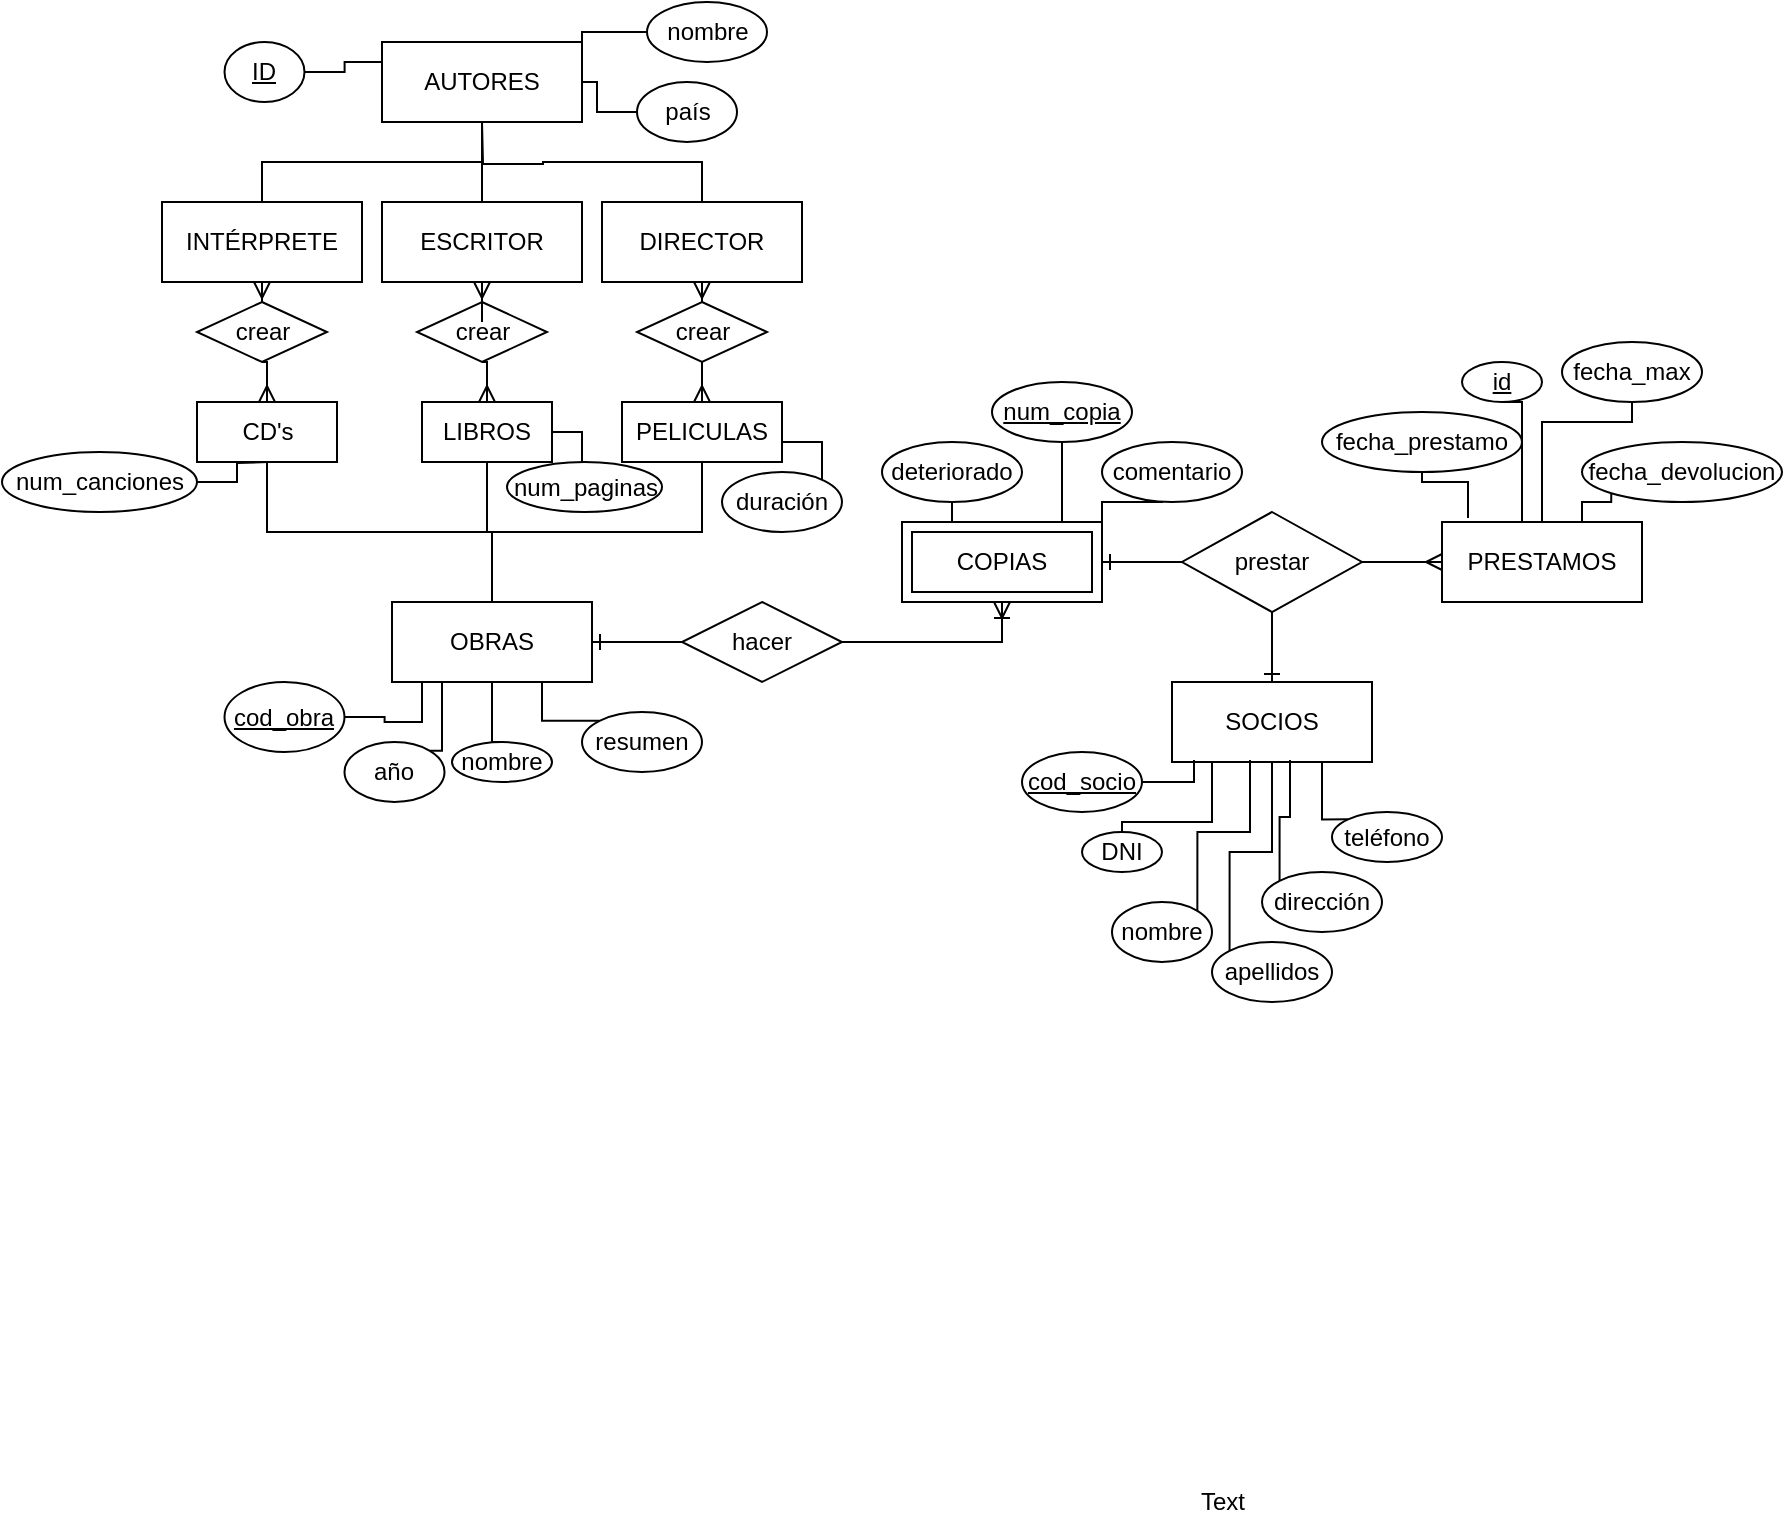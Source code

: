 <mxfile version="14.3.2" type="github">
  <diagram id="R2lEEEUBdFMjLlhIrx00" name="Page-1">
    <mxGraphModel dx="1952" dy="582" grid="1" gridSize="10" guides="1" tooltips="1" connect="1" arrows="1" fold="1" page="1" pageScale="1" pageWidth="850" pageHeight="1100" math="0" shadow="0" extFonts="Permanent Marker^https://fonts.googleapis.com/css?family=Permanent+Marker">
      <root>
        <mxCell id="0" />
        <mxCell id="1" parent="0" />
        <mxCell id="C-vyLk0tnHw3VtMMgP7b-1" value="" style="edgeStyle=entityRelationEdgeStyle;endArrow=ERmany;startArrow=none;endFill=0;startFill=0;rounded=0;" parent="1" source="VnSQdyTV14uaLhzkakWN-29" target="xiQ97uNpSnIvWhDSAz-k-2" edge="1">
          <mxGeometry width="100" height="100" relative="1" as="geometry">
            <mxPoint x="780" y="310" as="sourcePoint" />
            <mxPoint x="810" y="310" as="targetPoint" />
          </mxGeometry>
        </mxCell>
        <mxCell id="VnSQdyTV14uaLhzkakWN-25" value="" style="edgeStyle=entityRelationEdgeStyle;endArrow=none;startArrow=ERone;endFill=0;startFill=0;rounded=0;exitX=1;exitY=0.5;exitDx=0;exitDy=0;" parent="1" source="xiQ97uNpSnIvWhDSAz-k-18" target="VnSQdyTV14uaLhzkakWN-29" edge="1">
          <mxGeometry width="100" height="100" relative="1" as="geometry">
            <mxPoint x="610" y="310" as="sourcePoint" />
            <mxPoint x="660" y="310" as="targetPoint" />
          </mxGeometry>
        </mxCell>
        <mxCell id="VnSQdyTV14uaLhzkakWN-29" value="prestar" style="shape=rhombus;perimeter=rhombusPerimeter;whiteSpace=wrap;html=1;align=center;" parent="1" vertex="1">
          <mxGeometry x="570" y="275" width="90" height="50" as="geometry" />
        </mxCell>
        <mxCell id="xiQ97uNpSnIvWhDSAz-k-65" value="" style="edgeStyle=orthogonalEdgeStyle;rounded=0;orthogonalLoop=1;jettySize=auto;html=1;startArrow=none;startFill=0;endArrow=none;endFill=0;strokeColor=#000000;exitX=0.13;exitY=-0.05;exitDx=0;exitDy=0;exitPerimeter=0;" parent="1" source="xiQ97uNpSnIvWhDSAz-k-2" target="xiQ97uNpSnIvWhDSAz-k-64" edge="1">
          <mxGeometry relative="1" as="geometry" />
        </mxCell>
        <mxCell id="xiQ97uNpSnIvWhDSAz-k-70" style="edgeStyle=orthogonalEdgeStyle;rounded=0;orthogonalLoop=1;jettySize=auto;html=1;exitX=0.25;exitY=0;exitDx=0;exitDy=0;entryX=0.5;entryY=1;entryDx=0;entryDy=0;startArrow=none;startFill=0;endArrow=none;endFill=0;strokeColor=#000000;" parent="1" source="xiQ97uNpSnIvWhDSAz-k-2" target="xiQ97uNpSnIvWhDSAz-k-67" edge="1">
          <mxGeometry relative="1" as="geometry">
            <Array as="points">
              <mxPoint x="740" y="280" />
              <mxPoint x="740" y="220" />
            </Array>
          </mxGeometry>
        </mxCell>
        <mxCell id="xiQ97uNpSnIvWhDSAz-k-2" value="PRESTAMOS" style="whiteSpace=wrap;html=1;align=center;" parent="1" vertex="1">
          <mxGeometry x="700" y="280" width="100" height="40" as="geometry" />
        </mxCell>
        <mxCell id="RQ4P_Y4M47uosacc_4Vz-41" style="edgeStyle=orthogonalEdgeStyle;rounded=0;orthogonalLoop=1;jettySize=auto;html=1;entryX=0.5;entryY=1;entryDx=0;entryDy=0;startArrow=ERone;startFill=0;endArrow=none;endFill=0;" edge="1" parent="1" source="xiQ97uNpSnIvWhDSAz-k-4" target="VnSQdyTV14uaLhzkakWN-29">
          <mxGeometry relative="1" as="geometry" />
        </mxCell>
        <mxCell id="xiQ97uNpSnIvWhDSAz-k-4" value="SOCIOS" style="whiteSpace=wrap;html=1;align=center;" parent="1" vertex="1">
          <mxGeometry x="565" y="360" width="100" height="40" as="geometry" />
        </mxCell>
        <mxCell id="xiQ97uNpSnIvWhDSAz-k-6" value="Text" style="text;html=1;align=center;verticalAlign=middle;resizable=0;points=[];autosize=1;" parent="1" vertex="1">
          <mxGeometry x="570" y="760" width="40" height="20" as="geometry" />
        </mxCell>
        <mxCell id="xiQ97uNpSnIvWhDSAz-k-27" value="" style="edgeStyle=orthogonalEdgeStyle;rounded=0;orthogonalLoop=1;jettySize=auto;html=1;startArrow=none;startFill=0;endArrow=ERone;endFill=0;strokeColor=#000000;" parent="1" source="VnSQdyTV14uaLhzkakWN-69" target="xiQ97uNpSnIvWhDSAz-k-28" edge="1">
          <mxGeometry relative="1" as="geometry">
            <mxPoint x="270" y="300" as="targetPoint" />
          </mxGeometry>
        </mxCell>
        <mxCell id="xiQ97uNpSnIvWhDSAz-k-58" value="" style="edgeStyle=orthogonalEdgeStyle;rounded=0;orthogonalLoop=1;jettySize=auto;html=1;startArrow=none;startFill=0;endArrow=none;endFill=0;strokeColor=#000000;exitX=0.25;exitY=0;exitDx=0;exitDy=0;" parent="1" source="xiQ97uNpSnIvWhDSAz-k-18" target="xiQ97uNpSnIvWhDSAz-k-57" edge="1">
          <mxGeometry relative="1" as="geometry" />
        </mxCell>
        <mxCell id="xiQ97uNpSnIvWhDSAz-k-60" value="" style="edgeStyle=orthogonalEdgeStyle;rounded=0;orthogonalLoop=1;jettySize=auto;html=1;startArrow=none;startFill=0;endArrow=none;endFill=0;strokeColor=#000000;entryX=0.5;entryY=1;entryDx=0;entryDy=0;" parent="1" source="xiQ97uNpSnIvWhDSAz-k-18" target="xiQ97uNpSnIvWhDSAz-k-61" edge="1">
          <mxGeometry relative="1" as="geometry">
            <mxPoint x="490" y="240" as="targetPoint" />
            <Array as="points">
              <mxPoint x="510" y="270" />
              <mxPoint x="510" y="270" />
            </Array>
          </mxGeometry>
        </mxCell>
        <mxCell id="xiQ97uNpSnIvWhDSAz-k-63" style="edgeStyle=orthogonalEdgeStyle;rounded=0;orthogonalLoop=1;jettySize=auto;html=1;exitX=1;exitY=0;exitDx=0;exitDy=0;entryX=0.5;entryY=1;entryDx=0;entryDy=0;startArrow=none;startFill=0;endArrow=none;endFill=0;strokeColor=#000000;" parent="1" source="xiQ97uNpSnIvWhDSAz-k-18" target="xiQ97uNpSnIvWhDSAz-k-62" edge="1">
          <mxGeometry relative="1" as="geometry">
            <Array as="points">
              <mxPoint x="530" y="270" />
              <mxPoint x="560" y="270" />
              <mxPoint x="560" y="255" />
            </Array>
          </mxGeometry>
        </mxCell>
        <mxCell id="xiQ97uNpSnIvWhDSAz-k-18" value="COPIAS" style="shape=ext;margin=3;double=1;whiteSpace=wrap;html=1;align=center;" parent="1" vertex="1">
          <mxGeometry x="430" y="280" width="100" height="40" as="geometry" />
        </mxCell>
        <mxCell id="xiQ97uNpSnIvWhDSAz-k-28" value="OBRAS" style="whiteSpace=wrap;html=1;align=center;" parent="1" vertex="1">
          <mxGeometry x="175" y="320" width="100" height="40" as="geometry" />
        </mxCell>
        <mxCell id="RQ4P_Y4M47uosacc_4Vz-31" style="edgeStyle=orthogonalEdgeStyle;rounded=0;orthogonalLoop=1;jettySize=auto;html=1;exitX=0.5;exitY=1;exitDx=0;exitDy=0;endArrow=none;endFill=0;" edge="1" parent="1" source="xiQ97uNpSnIvWhDSAz-k-29" target="xiQ97uNpSnIvWhDSAz-k-28">
          <mxGeometry relative="1" as="geometry" />
        </mxCell>
        <mxCell id="xiQ97uNpSnIvWhDSAz-k-29" value="CD&#39;s" style="whiteSpace=wrap;html=1;align=center;" parent="1" vertex="1">
          <mxGeometry x="77.5" y="220" width="70" height="30" as="geometry" />
        </mxCell>
        <mxCell id="xiQ97uNpSnIvWhDSAz-k-54" value="" style="edgeStyle=orthogonalEdgeStyle;rounded=0;orthogonalLoop=1;jettySize=auto;html=1;startArrow=none;startFill=0;endArrow=none;endFill=0;strokeColor=#000000;exitX=1;exitY=0.5;exitDx=0;exitDy=0;" parent="1" source="xiQ97uNpSnIvWhDSAz-k-31" target="xiQ97uNpSnIvWhDSAz-k-53" edge="1">
          <mxGeometry relative="1" as="geometry">
            <Array as="points">
              <mxPoint x="270" y="235" />
              <mxPoint x="270" y="260" />
              <mxPoint x="305" y="260" />
            </Array>
          </mxGeometry>
        </mxCell>
        <mxCell id="RQ4P_Y4M47uosacc_4Vz-32" style="edgeStyle=orthogonalEdgeStyle;rounded=0;orthogonalLoop=1;jettySize=auto;html=1;exitX=1;exitY=0;exitDx=0;exitDy=0;entryX=0;entryY=1;entryDx=0;entryDy=0;endArrow=none;endFill=0;" edge="1" parent="1" source="xiQ97uNpSnIvWhDSAz-k-37" target="xiQ97uNpSnIvWhDSAz-k-55">
          <mxGeometry relative="1" as="geometry">
            <Array as="points">
              <mxPoint x="370" y="240" />
              <mxPoint x="390" y="240" />
              <mxPoint x="390" y="270" />
              <mxPoint x="349" y="270" />
            </Array>
          </mxGeometry>
        </mxCell>
        <mxCell id="RQ4P_Y4M47uosacc_4Vz-35" style="edgeStyle=orthogonalEdgeStyle;rounded=0;orthogonalLoop=1;jettySize=auto;html=1;exitX=0.5;exitY=1;exitDx=0;exitDy=0;entryX=0.5;entryY=0;entryDx=0;entryDy=0;endArrow=none;endFill=0;" edge="1" parent="1" source="xiQ97uNpSnIvWhDSAz-k-37" target="xiQ97uNpSnIvWhDSAz-k-28">
          <mxGeometry relative="1" as="geometry" />
        </mxCell>
        <mxCell id="xiQ97uNpSnIvWhDSAz-k-37" value="PELICULAS" style="whiteSpace=wrap;html=1;align=center;" parent="1" vertex="1">
          <mxGeometry x="290" y="220" width="80" height="30" as="geometry" />
        </mxCell>
        <mxCell id="VnSQdyTV14uaLhzkakWN-69" value="hacer" style="shape=rhombus;perimeter=rhombusPerimeter;whiteSpace=wrap;html=1;align=center;" parent="1" vertex="1">
          <mxGeometry x="320" y="320" width="80" height="40" as="geometry" />
        </mxCell>
        <mxCell id="xiQ97uNpSnIvWhDSAz-k-38" value="" style="edgeStyle=orthogonalEdgeStyle;rounded=0;orthogonalLoop=1;jettySize=auto;html=1;startArrow=ERoneToMany;startFill=0;endArrow=none;endFill=0;strokeColor=#000000;" parent="1" source="xiQ97uNpSnIvWhDSAz-k-18" target="VnSQdyTV14uaLhzkakWN-69" edge="1">
          <mxGeometry relative="1" as="geometry">
            <mxPoint x="460" y="305" as="sourcePoint" />
            <mxPoint x="270" y="300" as="targetPoint" />
            <Array as="points">
              <mxPoint x="480" y="340" />
            </Array>
          </mxGeometry>
        </mxCell>
        <mxCell id="xiQ97uNpSnIvWhDSAz-k-40" value="AUTORES" style="whiteSpace=wrap;html=1;align=center;" parent="1" vertex="1">
          <mxGeometry x="170" y="40" width="100" height="40" as="geometry" />
        </mxCell>
        <mxCell id="xiQ97uNpSnIvWhDSAz-k-42" value="crear" style="shape=rhombus;perimeter=rhombusPerimeter;whiteSpace=wrap;html=1;align=center;" parent="1" vertex="1">
          <mxGeometry x="187.5" y="170" width="65" height="30" as="geometry" />
        </mxCell>
        <mxCell id="xiQ97uNpSnIvWhDSAz-k-43" value="" style="edgeStyle=orthogonalEdgeStyle;rounded=0;orthogonalLoop=1;jettySize=auto;html=1;startArrow=ERmany;startFill=0;endArrow=none;endFill=0;strokeColor=#000000;" parent="1" source="xiQ97uNpSnIvWhDSAz-k-31" target="xiQ97uNpSnIvWhDSAz-k-42" edge="1">
          <mxGeometry relative="1" as="geometry">
            <mxPoint x="220" y="280" as="sourcePoint" />
            <mxPoint x="220" y="200" as="targetPoint" />
          </mxGeometry>
        </mxCell>
        <mxCell id="RQ4P_Y4M47uosacc_4Vz-30" style="edgeStyle=orthogonalEdgeStyle;rounded=0;orthogonalLoop=1;jettySize=auto;html=1;entryX=0;entryY=0.25;entryDx=0;entryDy=0;endArrow=none;endFill=0;" edge="1" parent="1" source="xiQ97uNpSnIvWhDSAz-k-44" target="xiQ97uNpSnIvWhDSAz-k-40">
          <mxGeometry relative="1" as="geometry" />
        </mxCell>
        <mxCell id="xiQ97uNpSnIvWhDSAz-k-44" value="&lt;u&gt;ID&lt;/u&gt;" style="ellipse;whiteSpace=wrap;html=1;" parent="1" vertex="1">
          <mxGeometry x="91.25" y="40" width="40" height="30" as="geometry" />
        </mxCell>
        <mxCell id="RQ4P_Y4M47uosacc_4Vz-28" style="edgeStyle=orthogonalEdgeStyle;rounded=0;orthogonalLoop=1;jettySize=auto;html=1;exitX=0;exitY=0.5;exitDx=0;exitDy=0;entryX=1;entryY=0.25;entryDx=0;entryDy=0;endArrow=none;endFill=0;" edge="1" parent="1" source="xiQ97uNpSnIvWhDSAz-k-47" target="xiQ97uNpSnIvWhDSAz-k-40">
          <mxGeometry relative="1" as="geometry" />
        </mxCell>
        <mxCell id="xiQ97uNpSnIvWhDSAz-k-47" value="nombre" style="ellipse;whiteSpace=wrap;html=1;align=center;" parent="1" vertex="1">
          <mxGeometry x="302.5" y="20" width="60" height="30" as="geometry" />
        </mxCell>
        <mxCell id="RQ4P_Y4M47uosacc_4Vz-29" style="edgeStyle=orthogonalEdgeStyle;rounded=0;orthogonalLoop=1;jettySize=auto;html=1;endArrow=none;endFill=0;" edge="1" parent="1" source="xiQ97uNpSnIvWhDSAz-k-48" target="xiQ97uNpSnIvWhDSAz-k-40">
          <mxGeometry relative="1" as="geometry" />
        </mxCell>
        <mxCell id="xiQ97uNpSnIvWhDSAz-k-48" value="país" style="ellipse;whiteSpace=wrap;html=1;" parent="1" vertex="1">
          <mxGeometry x="297.5" y="60" width="50" height="30" as="geometry" />
        </mxCell>
        <mxCell id="RQ4P_Y4M47uosacc_4Vz-26" style="edgeStyle=orthogonalEdgeStyle;rounded=0;orthogonalLoop=1;jettySize=auto;html=1;endArrow=none;endFill=0;" edge="1" parent="1" source="xiQ97uNpSnIvWhDSAz-k-51">
          <mxGeometry relative="1" as="geometry">
            <mxPoint x="113" y="250" as="targetPoint" />
          </mxGeometry>
        </mxCell>
        <mxCell id="xiQ97uNpSnIvWhDSAz-k-51" value="num_canciones" style="ellipse;whiteSpace=wrap;html=1;" parent="1" vertex="1">
          <mxGeometry x="-20" y="245" width="97.5" height="30" as="geometry" />
        </mxCell>
        <mxCell id="xiQ97uNpSnIvWhDSAz-k-53" value="num_paginas" style="ellipse;whiteSpace=wrap;html=1;" parent="1" vertex="1">
          <mxGeometry x="232.5" y="250" width="77.5" height="25" as="geometry" />
        </mxCell>
        <mxCell id="xiQ97uNpSnIvWhDSAz-k-55" value="duración" style="ellipse;whiteSpace=wrap;html=1;" parent="1" vertex="1">
          <mxGeometry x="340" y="255" width="60" height="30" as="geometry" />
        </mxCell>
        <mxCell id="xiQ97uNpSnIvWhDSAz-k-57" value="deteriorado" style="ellipse;whiteSpace=wrap;html=1;" parent="1" vertex="1">
          <mxGeometry x="420" y="240" width="70" height="30" as="geometry" />
        </mxCell>
        <mxCell id="xiQ97uNpSnIvWhDSAz-k-61" value="&lt;u&gt;num_copia&lt;/u&gt;" style="ellipse;whiteSpace=wrap;html=1;" parent="1" vertex="1">
          <mxGeometry x="475" y="210" width="70" height="30" as="geometry" />
        </mxCell>
        <mxCell id="xiQ97uNpSnIvWhDSAz-k-62" value="comentario" style="ellipse;whiteSpace=wrap;html=1;" parent="1" vertex="1">
          <mxGeometry x="530" y="240" width="70" height="30" as="geometry" />
        </mxCell>
        <mxCell id="xiQ97uNpSnIvWhDSAz-k-64" value="fecha_prestamo" style="ellipse;whiteSpace=wrap;html=1;" parent="1" vertex="1">
          <mxGeometry x="640" y="225" width="100" height="30" as="geometry" />
        </mxCell>
        <mxCell id="xiQ97uNpSnIvWhDSAz-k-67" value="&lt;u&gt;id&lt;/u&gt;" style="ellipse;whiteSpace=wrap;html=1;" parent="1" vertex="1">
          <mxGeometry x="710" y="200" width="40" height="20" as="geometry" />
        </mxCell>
        <mxCell id="xiQ97uNpSnIvWhDSAz-k-71" style="edgeStyle=orthogonalEdgeStyle;rounded=0;orthogonalLoop=1;jettySize=auto;html=1;exitX=0.5;exitY=1;exitDx=0;exitDy=0;entryX=0.5;entryY=0;entryDx=0;entryDy=0;startArrow=none;startFill=0;endArrow=none;endFill=0;strokeColor=#000000;" parent="1" source="xiQ97uNpSnIvWhDSAz-k-68" target="xiQ97uNpSnIvWhDSAz-k-2" edge="1">
          <mxGeometry relative="1" as="geometry">
            <Array as="points">
              <mxPoint x="795" y="230" />
              <mxPoint x="750" y="230" />
            </Array>
          </mxGeometry>
        </mxCell>
        <mxCell id="xiQ97uNpSnIvWhDSAz-k-68" value="fecha_max" style="ellipse;whiteSpace=wrap;html=1;" parent="1" vertex="1">
          <mxGeometry x="760" y="190" width="70" height="30" as="geometry" />
        </mxCell>
        <mxCell id="xiQ97uNpSnIvWhDSAz-k-72" style="edgeStyle=orthogonalEdgeStyle;rounded=0;orthogonalLoop=1;jettySize=auto;html=1;exitX=0;exitY=1;exitDx=0;exitDy=0;entryX=0.75;entryY=0;entryDx=0;entryDy=0;startArrow=none;startFill=0;endArrow=none;endFill=0;strokeColor=#000000;" parent="1" source="xiQ97uNpSnIvWhDSAz-k-69" target="xiQ97uNpSnIvWhDSAz-k-2" edge="1">
          <mxGeometry relative="1" as="geometry">
            <Array as="points">
              <mxPoint x="785" y="270" />
              <mxPoint x="770" y="270" />
              <mxPoint x="770" y="280" />
            </Array>
          </mxGeometry>
        </mxCell>
        <mxCell id="xiQ97uNpSnIvWhDSAz-k-69" value="fecha_devolucion" style="ellipse;whiteSpace=wrap;html=1;" parent="1" vertex="1">
          <mxGeometry x="770" y="240" width="100" height="30" as="geometry" />
        </mxCell>
        <mxCell id="xiQ97uNpSnIvWhDSAz-k-81" style="edgeStyle=orthogonalEdgeStyle;rounded=0;orthogonalLoop=1;jettySize=auto;html=1;exitX=1;exitY=0.5;exitDx=0;exitDy=0;entryX=0.11;entryY=0.975;entryDx=0;entryDy=0;entryPerimeter=0;startArrow=none;startFill=0;endArrow=none;endFill=0;strokeColor=#000000;" parent="1" source="xiQ97uNpSnIvWhDSAz-k-73" target="xiQ97uNpSnIvWhDSAz-k-4" edge="1">
          <mxGeometry relative="1" as="geometry" />
        </mxCell>
        <mxCell id="xiQ97uNpSnIvWhDSAz-k-73" value="&lt;u&gt;cod_socio&lt;/u&gt;" style="ellipse;whiteSpace=wrap;html=1;" parent="1" vertex="1">
          <mxGeometry x="490" y="395" width="60" height="30" as="geometry" />
        </mxCell>
        <mxCell id="xiQ97uNpSnIvWhDSAz-k-82" style="edgeStyle=orthogonalEdgeStyle;rounded=0;orthogonalLoop=1;jettySize=auto;html=1;entryX=0.25;entryY=1;entryDx=0;entryDy=0;startArrow=none;startFill=0;endArrow=none;endFill=0;strokeColor=#000000;" parent="1" source="xiQ97uNpSnIvWhDSAz-k-74" target="xiQ97uNpSnIvWhDSAz-k-4" edge="1">
          <mxGeometry relative="1" as="geometry">
            <Array as="points">
              <mxPoint x="540" y="430" />
              <mxPoint x="585" y="430" />
            </Array>
          </mxGeometry>
        </mxCell>
        <mxCell id="xiQ97uNpSnIvWhDSAz-k-74" value="DNI" style="ellipse;whiteSpace=wrap;html=1;" parent="1" vertex="1">
          <mxGeometry x="520" y="435" width="40" height="20" as="geometry" />
        </mxCell>
        <mxCell id="xiQ97uNpSnIvWhDSAz-k-83" style="edgeStyle=orthogonalEdgeStyle;rounded=0;orthogonalLoop=1;jettySize=auto;html=1;exitX=1;exitY=0;exitDx=0;exitDy=0;entryX=0.39;entryY=0.975;entryDx=0;entryDy=0;entryPerimeter=0;startArrow=none;startFill=0;endArrow=none;endFill=0;strokeColor=#000000;" parent="1" source="xiQ97uNpSnIvWhDSAz-k-75" target="xiQ97uNpSnIvWhDSAz-k-4" edge="1">
          <mxGeometry relative="1" as="geometry" />
        </mxCell>
        <mxCell id="xiQ97uNpSnIvWhDSAz-k-75" value="nombre" style="ellipse;whiteSpace=wrap;html=1;" parent="1" vertex="1">
          <mxGeometry x="535" y="470" width="50" height="30" as="geometry" />
        </mxCell>
        <mxCell id="xiQ97uNpSnIvWhDSAz-k-79" style="edgeStyle=orthogonalEdgeStyle;rounded=0;orthogonalLoop=1;jettySize=auto;html=1;exitX=0;exitY=1;exitDx=0;exitDy=0;startArrow=none;startFill=0;endArrow=none;endFill=0;strokeColor=#000000;" parent="1" source="xiQ97uNpSnIvWhDSAz-k-76" target="xiQ97uNpSnIvWhDSAz-k-4" edge="1">
          <mxGeometry relative="1" as="geometry" />
        </mxCell>
        <mxCell id="xiQ97uNpSnIvWhDSAz-k-76" value="apellidos" style="ellipse;whiteSpace=wrap;html=1;" parent="1" vertex="1">
          <mxGeometry x="585" y="490" width="60" height="30" as="geometry" />
        </mxCell>
        <mxCell id="xiQ97uNpSnIvWhDSAz-k-84" style="edgeStyle=orthogonalEdgeStyle;rounded=0;orthogonalLoop=1;jettySize=auto;html=1;exitX=0;exitY=0;exitDx=0;exitDy=0;entryX=0.59;entryY=0.975;entryDx=0;entryDy=0;entryPerimeter=0;startArrow=none;startFill=0;endArrow=none;endFill=0;strokeColor=#000000;" parent="1" source="xiQ97uNpSnIvWhDSAz-k-78" target="xiQ97uNpSnIvWhDSAz-k-4" edge="1">
          <mxGeometry relative="1" as="geometry" />
        </mxCell>
        <mxCell id="xiQ97uNpSnIvWhDSAz-k-78" value="dirección" style="ellipse;whiteSpace=wrap;html=1;" parent="1" vertex="1">
          <mxGeometry x="610" y="455" width="60" height="30" as="geometry" />
        </mxCell>
        <mxCell id="xiQ97uNpSnIvWhDSAz-k-85" style="edgeStyle=orthogonalEdgeStyle;rounded=0;orthogonalLoop=1;jettySize=auto;html=1;exitX=0;exitY=0;exitDx=0;exitDy=0;entryX=0.75;entryY=1;entryDx=0;entryDy=0;startArrow=none;startFill=0;endArrow=none;endFill=0;strokeColor=#000000;" parent="1" source="xiQ97uNpSnIvWhDSAz-k-80" target="xiQ97uNpSnIvWhDSAz-k-4" edge="1">
          <mxGeometry relative="1" as="geometry" />
        </mxCell>
        <mxCell id="xiQ97uNpSnIvWhDSAz-k-80" value="teléfono" style="ellipse;whiteSpace=wrap;html=1;" parent="1" vertex="1">
          <mxGeometry x="645" y="425" width="55" height="25" as="geometry" />
        </mxCell>
        <mxCell id="RQ4P_Y4M47uosacc_4Vz-36" style="edgeStyle=orthogonalEdgeStyle;rounded=0;orthogonalLoop=1;jettySize=auto;html=1;exitX=1;exitY=0.5;exitDx=0;exitDy=0;entryX=0.15;entryY=1;entryDx=0;entryDy=0;entryPerimeter=0;endArrow=none;endFill=0;" edge="1" parent="1" source="RQ4P_Y4M47uosacc_4Vz-1" target="xiQ97uNpSnIvWhDSAz-k-28">
          <mxGeometry relative="1" as="geometry" />
        </mxCell>
        <mxCell id="RQ4P_Y4M47uosacc_4Vz-1" value="&lt;u&gt;cod_obra&lt;/u&gt;" style="ellipse;whiteSpace=wrap;html=1;" vertex="1" parent="1">
          <mxGeometry x="91.25" y="360" width="60" height="35" as="geometry" />
        </mxCell>
        <mxCell id="RQ4P_Y4M47uosacc_4Vz-37" style="edgeStyle=orthogonalEdgeStyle;rounded=0;orthogonalLoop=1;jettySize=auto;html=1;exitX=1;exitY=0;exitDx=0;exitDy=0;entryX=0.25;entryY=1;entryDx=0;entryDy=0;endArrow=none;endFill=0;" edge="1" parent="1" source="RQ4P_Y4M47uosacc_4Vz-3" target="xiQ97uNpSnIvWhDSAz-k-28">
          <mxGeometry relative="1" as="geometry" />
        </mxCell>
        <mxCell id="RQ4P_Y4M47uosacc_4Vz-3" value="año" style="ellipse;whiteSpace=wrap;html=1;" vertex="1" parent="1">
          <mxGeometry x="151.25" y="390" width="50" height="30" as="geometry" />
        </mxCell>
        <mxCell id="RQ4P_Y4M47uosacc_4Vz-39" style="edgeStyle=orthogonalEdgeStyle;rounded=0;orthogonalLoop=1;jettySize=auto;html=1;exitX=0;exitY=0;exitDx=0;exitDy=0;entryX=0.75;entryY=1;entryDx=0;entryDy=0;endArrow=none;endFill=0;" edge="1" parent="1" source="RQ4P_Y4M47uosacc_4Vz-4" target="xiQ97uNpSnIvWhDSAz-k-28">
          <mxGeometry relative="1" as="geometry" />
        </mxCell>
        <mxCell id="RQ4P_Y4M47uosacc_4Vz-4" value="resumen" style="ellipse;whiteSpace=wrap;html=1;" vertex="1" parent="1">
          <mxGeometry x="270" y="375" width="60" height="30" as="geometry" />
        </mxCell>
        <mxCell id="RQ4P_Y4M47uosacc_4Vz-38" style="edgeStyle=orthogonalEdgeStyle;rounded=0;orthogonalLoop=1;jettySize=auto;html=1;exitX=0.5;exitY=0;exitDx=0;exitDy=0;entryX=0.5;entryY=1;entryDx=0;entryDy=0;endArrow=none;endFill=0;" edge="1" parent="1" source="RQ4P_Y4M47uosacc_4Vz-9" target="xiQ97uNpSnIvWhDSAz-k-28">
          <mxGeometry relative="1" as="geometry" />
        </mxCell>
        <mxCell id="RQ4P_Y4M47uosacc_4Vz-9" value="nombre" style="ellipse;whiteSpace=wrap;html=1;" vertex="1" parent="1">
          <mxGeometry x="205" y="390" width="50" height="20" as="geometry" />
        </mxCell>
        <mxCell id="RQ4P_Y4M47uosacc_4Vz-16" style="edgeStyle=orthogonalEdgeStyle;rounded=0;orthogonalLoop=1;jettySize=auto;html=1;exitX=0.5;exitY=0;exitDx=0;exitDy=0;endArrow=none;endFill=0;" edge="1" parent="1" source="RQ4P_Y4M47uosacc_4Vz-11" target="xiQ97uNpSnIvWhDSAz-k-40">
          <mxGeometry relative="1" as="geometry" />
        </mxCell>
        <mxCell id="RQ4P_Y4M47uosacc_4Vz-24" style="edgeStyle=orthogonalEdgeStyle;rounded=0;orthogonalLoop=1;jettySize=auto;html=1;exitX=0.5;exitY=1;exitDx=0;exitDy=0;entryX=0.5;entryY=0;entryDx=0;entryDy=0;endArrow=none;endFill=0;startArrow=ERmany;startFill=0;" edge="1" parent="1" source="RQ4P_Y4M47uosacc_4Vz-11" target="RQ4P_Y4M47uosacc_4Vz-21">
          <mxGeometry relative="1" as="geometry" />
        </mxCell>
        <mxCell id="RQ4P_Y4M47uosacc_4Vz-11" value="INTÉRPRETE" style="whiteSpace=wrap;html=1;align=center;" vertex="1" parent="1">
          <mxGeometry x="60" y="120" width="100" height="40" as="geometry" />
        </mxCell>
        <mxCell id="RQ4P_Y4M47uosacc_4Vz-17" style="edgeStyle=orthogonalEdgeStyle;rounded=0;orthogonalLoop=1;jettySize=auto;html=1;exitX=0.5;exitY=0;exitDx=0;exitDy=0;endArrow=none;endFill=0;" edge="1" parent="1" source="RQ4P_Y4M47uosacc_4Vz-12">
          <mxGeometry relative="1" as="geometry">
            <mxPoint x="220" y="80" as="targetPoint" />
          </mxGeometry>
        </mxCell>
        <mxCell id="RQ4P_Y4M47uosacc_4Vz-19" style="edgeStyle=orthogonalEdgeStyle;rounded=0;orthogonalLoop=1;jettySize=auto;html=1;entryX=0.5;entryY=0;entryDx=0;entryDy=0;endArrow=none;endFill=0;startArrow=ERmany;startFill=0;" edge="1" parent="1" source="RQ4P_Y4M47uosacc_4Vz-12" target="xiQ97uNpSnIvWhDSAz-k-42">
          <mxGeometry relative="1" as="geometry" />
        </mxCell>
        <mxCell id="RQ4P_Y4M47uosacc_4Vz-12" value="ESCRITOR" style="whiteSpace=wrap;html=1;align=center;" vertex="1" parent="1">
          <mxGeometry x="170" y="120" width="100" height="40" as="geometry" />
        </mxCell>
        <mxCell id="RQ4P_Y4M47uosacc_4Vz-18" style="edgeStyle=orthogonalEdgeStyle;rounded=0;orthogonalLoop=1;jettySize=auto;html=1;exitX=0.5;exitY=0;exitDx=0;exitDy=0;endArrow=none;endFill=0;" edge="1" parent="1" source="RQ4P_Y4M47uosacc_4Vz-15">
          <mxGeometry relative="1" as="geometry">
            <mxPoint x="220" y="80" as="targetPoint" />
          </mxGeometry>
        </mxCell>
        <mxCell id="RQ4P_Y4M47uosacc_4Vz-22" style="edgeStyle=orthogonalEdgeStyle;rounded=0;orthogonalLoop=1;jettySize=auto;html=1;exitX=0.5;exitY=1;exitDx=0;exitDy=0;entryX=0.5;entryY=0;entryDx=0;entryDy=0;endArrow=none;endFill=0;startArrow=ERmany;startFill=0;" edge="1" parent="1" source="RQ4P_Y4M47uosacc_4Vz-15" target="RQ4P_Y4M47uosacc_4Vz-20">
          <mxGeometry relative="1" as="geometry" />
        </mxCell>
        <mxCell id="RQ4P_Y4M47uosacc_4Vz-15" value="DIRECTOR" style="whiteSpace=wrap;html=1;align=center;" vertex="1" parent="1">
          <mxGeometry x="280" y="120" width="100" height="40" as="geometry" />
        </mxCell>
        <mxCell id="RQ4P_Y4M47uosacc_4Vz-23" style="edgeStyle=orthogonalEdgeStyle;rounded=0;orthogonalLoop=1;jettySize=auto;html=1;exitX=0.5;exitY=1;exitDx=0;exitDy=0;entryX=0.5;entryY=0;entryDx=0;entryDy=0;endArrow=ERmany;endFill=0;" edge="1" parent="1" source="RQ4P_Y4M47uosacc_4Vz-20" target="xiQ97uNpSnIvWhDSAz-k-37">
          <mxGeometry relative="1" as="geometry" />
        </mxCell>
        <mxCell id="RQ4P_Y4M47uosacc_4Vz-20" value="crear" style="shape=rhombus;perimeter=rhombusPerimeter;whiteSpace=wrap;html=1;align=center;" vertex="1" parent="1">
          <mxGeometry x="297.5" y="170" width="65" height="30" as="geometry" />
        </mxCell>
        <mxCell id="RQ4P_Y4M47uosacc_4Vz-25" style="edgeStyle=orthogonalEdgeStyle;rounded=0;orthogonalLoop=1;jettySize=auto;html=1;exitX=0.5;exitY=1;exitDx=0;exitDy=0;entryX=0.5;entryY=0;entryDx=0;entryDy=0;endArrow=ERmany;endFill=0;" edge="1" parent="1" source="RQ4P_Y4M47uosacc_4Vz-21" target="xiQ97uNpSnIvWhDSAz-k-29">
          <mxGeometry relative="1" as="geometry" />
        </mxCell>
        <mxCell id="RQ4P_Y4M47uosacc_4Vz-21" value="crear" style="shape=rhombus;perimeter=rhombusPerimeter;whiteSpace=wrap;html=1;align=center;" vertex="1" parent="1">
          <mxGeometry x="77.5" y="170" width="65" height="30" as="geometry" />
        </mxCell>
        <mxCell id="RQ4P_Y4M47uosacc_4Vz-33" style="edgeStyle=orthogonalEdgeStyle;rounded=0;orthogonalLoop=1;jettySize=auto;html=1;exitX=0.5;exitY=1;exitDx=0;exitDy=0;entryX=0.5;entryY=0;entryDx=0;entryDy=0;endArrow=none;endFill=0;" edge="1" parent="1" source="xiQ97uNpSnIvWhDSAz-k-31" target="xiQ97uNpSnIvWhDSAz-k-28">
          <mxGeometry relative="1" as="geometry" />
        </mxCell>
        <mxCell id="xiQ97uNpSnIvWhDSAz-k-31" value="LIBROS" style="whiteSpace=wrap;html=1;align=center;" parent="1" vertex="1">
          <mxGeometry x="190" y="220" width="65" height="30" as="geometry" />
        </mxCell>
      </root>
    </mxGraphModel>
  </diagram>
</mxfile>
